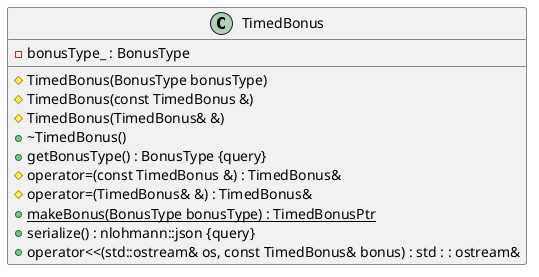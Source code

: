 @startuml (id= TimedBonus)

class TimedBonus {
	#TimedBonus(BonusType bonusType)
	#TimedBonus(const TimedBonus &)
	#TimedBonus(TimedBonus& &)
	+~TimedBonus()
	-bonusType_ : BonusType
	+getBonusType() : BonusType {query}
	#operator=(const TimedBonus &) : TimedBonus&
	#operator=(TimedBonus& &) : TimedBonus&
	+{static} makeBonus(BonusType bonusType) : TimedBonusPtr
	+serialize() : nlohmann::json {query}
	+operator<<(std::ostream& os, const TimedBonus& bonus) : std : : ostream&
}

@enduml